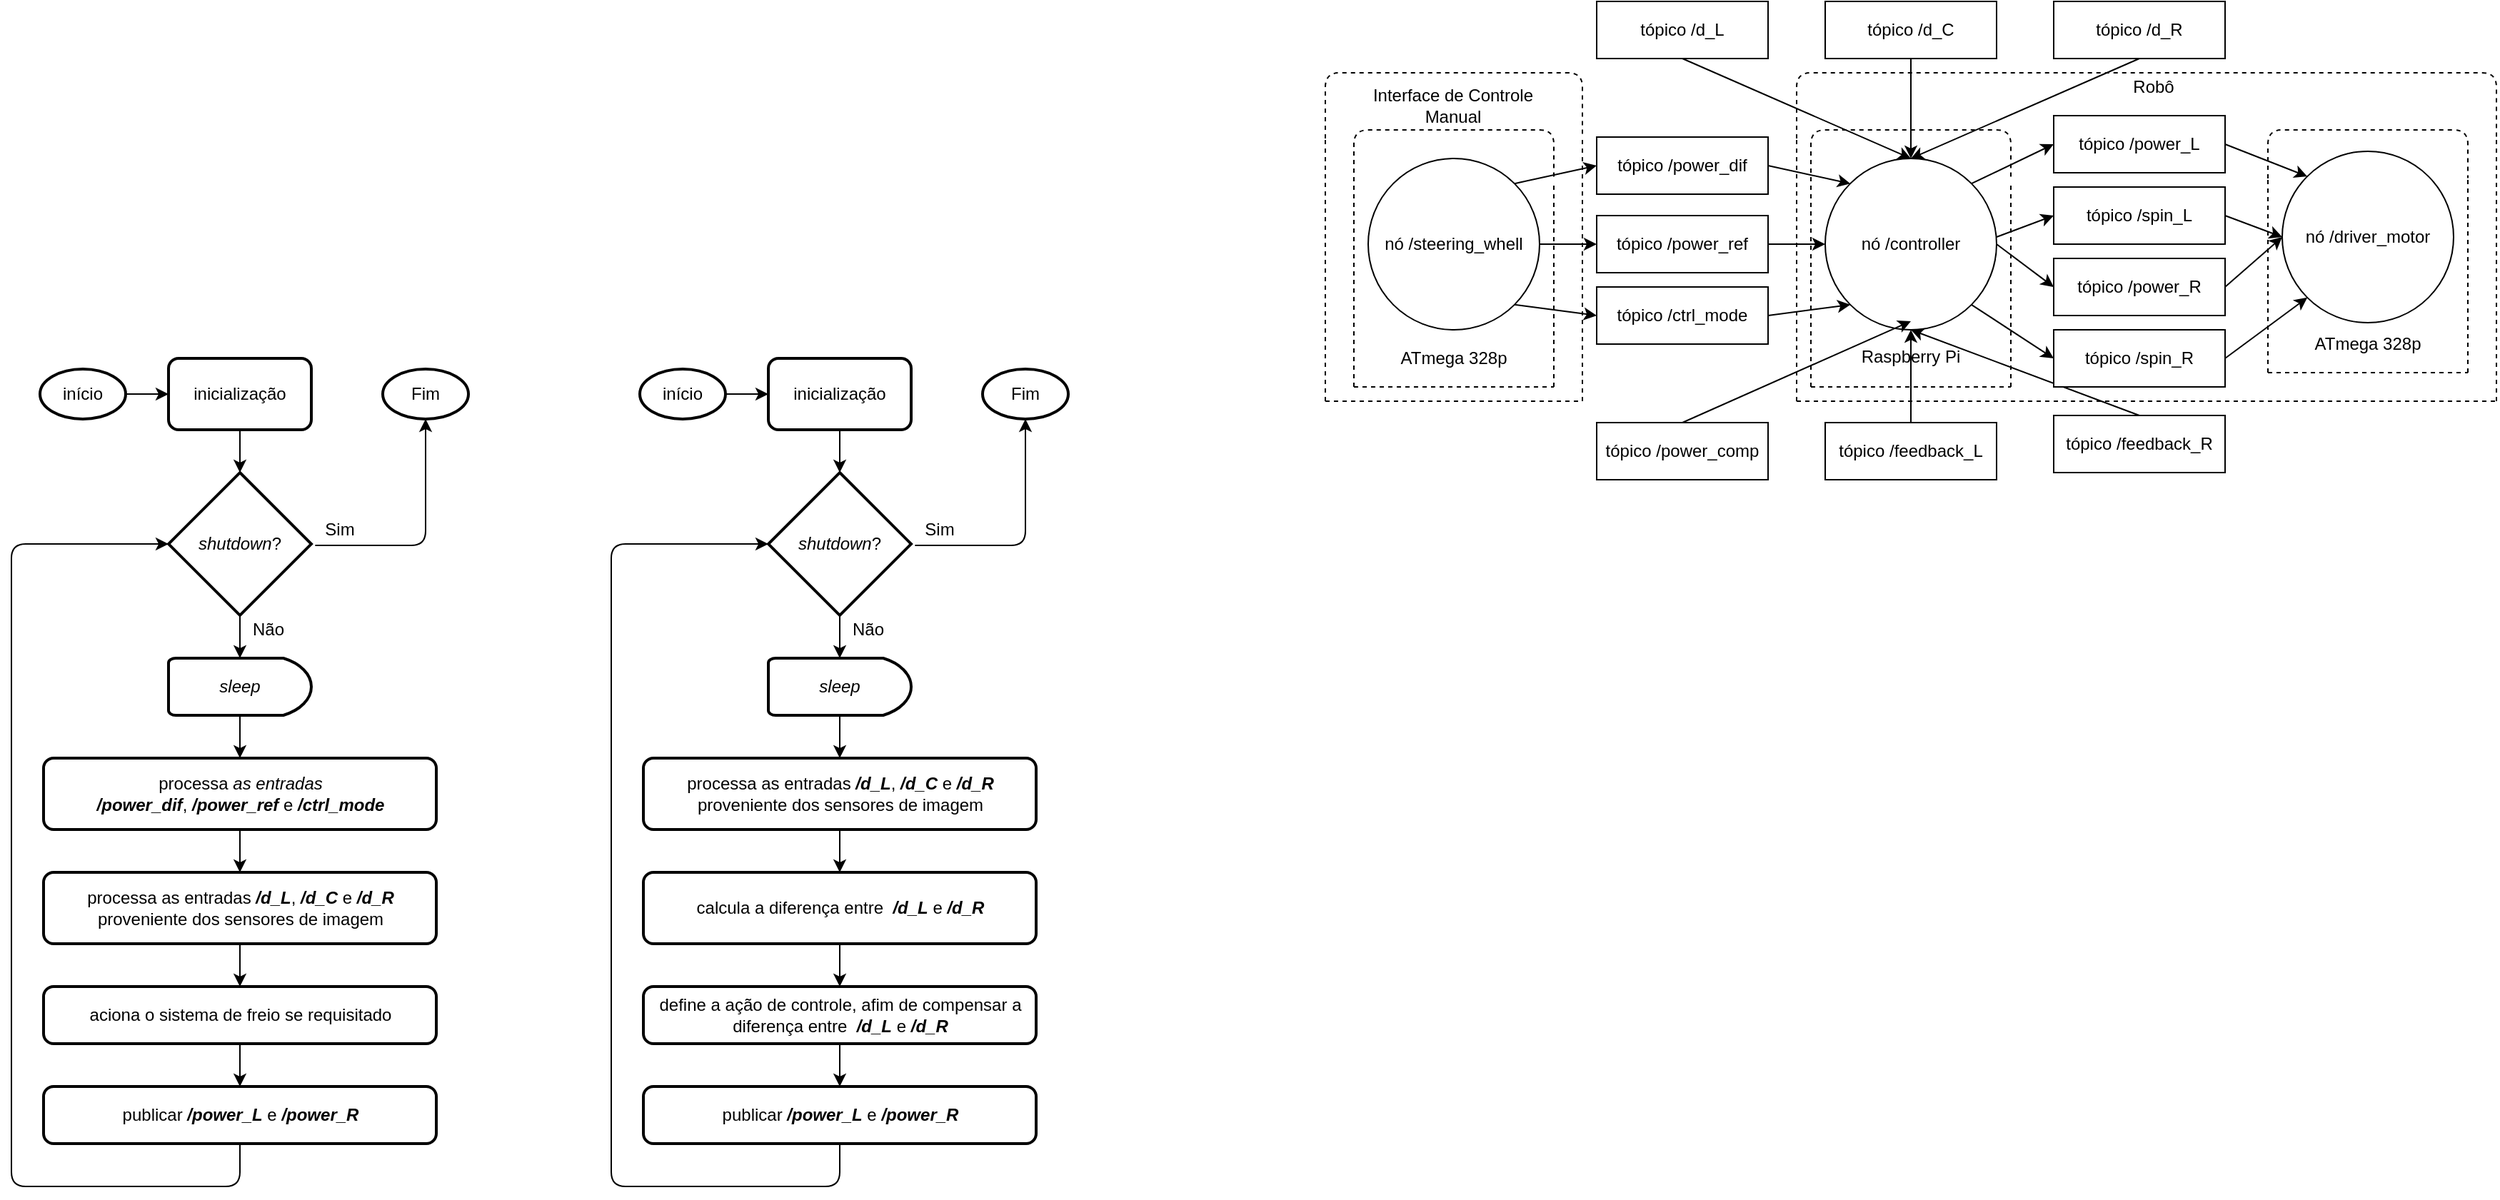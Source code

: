 <mxfile version="12.4.3" type="github" pages="1">
  <diagram id="voty-P2M4i4SSjBRT-YD" name="Page-1">
    <mxGraphModel dx="1383" dy="2540" grid="1" gridSize="10" guides="1" tooltips="1" connect="1" arrows="1" fold="1" page="1" pageScale="1" pageWidth="2339" pageHeight="3300" math="0" shadow="0">
      <root>
        <mxCell id="0"/>
        <mxCell id="1" parent="0"/>
        <mxCell id="am6L8ZUR9mRET8gLfico-1" value="nó /steering_whell" style="ellipse;whiteSpace=wrap;html=1;aspect=fixed;" parent="1" vertex="1">
          <mxGeometry x="1150" y="420" width="120" height="120" as="geometry"/>
        </mxCell>
        <mxCell id="am6L8ZUR9mRET8gLfico-2" value="nó /controller" style="ellipse;whiteSpace=wrap;html=1;aspect=fixed;" parent="1" vertex="1">
          <mxGeometry x="1470" y="420" width="120" height="120" as="geometry"/>
        </mxCell>
        <mxCell id="am6L8ZUR9mRET8gLfico-3" value="nó /driver_motor" style="ellipse;whiteSpace=wrap;html=1;aspect=fixed;" parent="1" vertex="1">
          <mxGeometry x="1790" y="415" width="120" height="120" as="geometry"/>
        </mxCell>
        <mxCell id="am6L8ZUR9mRET8gLfico-4" value="tópico /power_ref" style="rounded=0;whiteSpace=wrap;html=1;" parent="1" vertex="1">
          <mxGeometry x="1310" y="460" width="120" height="40" as="geometry"/>
        </mxCell>
        <mxCell id="am6L8ZUR9mRET8gLfico-5" value="tópico /power_dif" style="rounded=0;whiteSpace=wrap;html=1;" parent="1" vertex="1">
          <mxGeometry x="1310" y="405" width="120" height="40" as="geometry"/>
        </mxCell>
        <mxCell id="am6L8ZUR9mRET8gLfico-6" value="tópico /ctrl_mode" style="rounded=0;whiteSpace=wrap;html=1;" parent="1" vertex="1">
          <mxGeometry x="1310" y="510" width="120" height="40" as="geometry"/>
        </mxCell>
        <mxCell id="am6L8ZUR9mRET8gLfico-11" value="" style="endArrow=classic;html=1;entryX=0;entryY=0.5;entryDx=0;entryDy=0;exitX=1;exitY=0;exitDx=0;exitDy=0;" parent="1" source="am6L8ZUR9mRET8gLfico-1" target="am6L8ZUR9mRET8gLfico-5" edge="1">
          <mxGeometry width="50" height="50" relative="1" as="geometry">
            <mxPoint x="1150" y="635" as="sourcePoint"/>
            <mxPoint x="1200" y="585" as="targetPoint"/>
          </mxGeometry>
        </mxCell>
        <mxCell id="am6L8ZUR9mRET8gLfico-12" value="" style="endArrow=classic;html=1;entryX=0;entryY=0.5;entryDx=0;entryDy=0;exitX=1;exitY=1;exitDx=0;exitDy=0;" parent="1" source="am6L8ZUR9mRET8gLfico-1" target="am6L8ZUR9mRET8gLfico-6" edge="1">
          <mxGeometry width="50" height="50" relative="1" as="geometry">
            <mxPoint x="1150" y="635" as="sourcePoint"/>
            <mxPoint x="1200" y="585" as="targetPoint"/>
          </mxGeometry>
        </mxCell>
        <mxCell id="am6L8ZUR9mRET8gLfico-13" value="" style="endArrow=classic;html=1;entryX=0;entryY=0.5;entryDx=0;entryDy=0;exitX=1;exitY=0.5;exitDx=0;exitDy=0;" parent="1" source="am6L8ZUR9mRET8gLfico-1" target="am6L8ZUR9mRET8gLfico-4" edge="1">
          <mxGeometry width="50" height="50" relative="1" as="geometry">
            <mxPoint x="1150" y="635" as="sourcePoint"/>
            <mxPoint x="1200" y="585" as="targetPoint"/>
          </mxGeometry>
        </mxCell>
        <mxCell id="am6L8ZUR9mRET8gLfico-14" value="" style="endArrow=classic;html=1;entryX=0;entryY=0.5;entryDx=0;entryDy=0;exitX=1;exitY=0.5;exitDx=0;exitDy=0;" parent="1" source="am6L8ZUR9mRET8gLfico-4" target="am6L8ZUR9mRET8gLfico-2" edge="1">
          <mxGeometry width="50" height="50" relative="1" as="geometry">
            <mxPoint x="1150" y="635" as="sourcePoint"/>
            <mxPoint x="1200" y="585" as="targetPoint"/>
          </mxGeometry>
        </mxCell>
        <mxCell id="am6L8ZUR9mRET8gLfico-15" value="" style="endArrow=classic;html=1;entryX=0;entryY=0;entryDx=0;entryDy=0;exitX=1;exitY=0.5;exitDx=0;exitDy=0;" parent="1" source="am6L8ZUR9mRET8gLfico-5" target="am6L8ZUR9mRET8gLfico-2" edge="1">
          <mxGeometry width="50" height="50" relative="1" as="geometry">
            <mxPoint x="1150" y="635" as="sourcePoint"/>
            <mxPoint x="1200" y="585" as="targetPoint"/>
          </mxGeometry>
        </mxCell>
        <mxCell id="am6L8ZUR9mRET8gLfico-16" value="" style="endArrow=classic;html=1;entryX=0;entryY=1;entryDx=0;entryDy=0;exitX=1;exitY=0.5;exitDx=0;exitDy=0;" parent="1" source="am6L8ZUR9mRET8gLfico-6" target="am6L8ZUR9mRET8gLfico-2" edge="1">
          <mxGeometry width="50" height="50" relative="1" as="geometry">
            <mxPoint x="1150" y="635" as="sourcePoint"/>
            <mxPoint x="1200" y="585" as="targetPoint"/>
          </mxGeometry>
        </mxCell>
        <mxCell id="am6L8ZUR9mRET8gLfico-17" value="" style="endArrow=classic;html=1;entryX=0;entryY=0.5;entryDx=0;entryDy=0;exitX=1;exitY=0;exitDx=0;exitDy=0;" parent="1" source="am6L8ZUR9mRET8gLfico-2" target="am6L8ZUR9mRET8gLfico-7" edge="1">
          <mxGeometry width="50" height="50" relative="1" as="geometry">
            <mxPoint x="1150" y="635" as="sourcePoint"/>
            <mxPoint x="1200" y="585" as="targetPoint"/>
          </mxGeometry>
        </mxCell>
        <mxCell id="am6L8ZUR9mRET8gLfico-18" value="" style="endArrow=classic;html=1;entryX=0;entryY=0.5;entryDx=0;entryDy=0;exitX=1;exitY=1;exitDx=0;exitDy=0;" parent="1" source="am6L8ZUR9mRET8gLfico-2" target="am6L8ZUR9mRET8gLfico-10" edge="1">
          <mxGeometry width="50" height="50" relative="1" as="geometry">
            <mxPoint x="1150" y="635" as="sourcePoint"/>
            <mxPoint x="1200" y="585" as="targetPoint"/>
          </mxGeometry>
        </mxCell>
        <mxCell id="am6L8ZUR9mRET8gLfico-19" value="" style="endArrow=classic;html=1;entryX=0;entryY=0.5;entryDx=0;entryDy=0;exitX=1;exitY=0.5;exitDx=0;exitDy=0;" parent="1" source="am6L8ZUR9mRET8gLfico-2" target="am6L8ZUR9mRET8gLfico-9" edge="1">
          <mxGeometry width="50" height="50" relative="1" as="geometry">
            <mxPoint x="1150" y="635" as="sourcePoint"/>
            <mxPoint x="1200" y="585" as="targetPoint"/>
          </mxGeometry>
        </mxCell>
        <mxCell id="am6L8ZUR9mRET8gLfico-20" value="" style="endArrow=classic;html=1;entryX=0;entryY=0.5;entryDx=0;entryDy=0;" parent="1" target="am6L8ZUR9mRET8gLfico-8" edge="1">
          <mxGeometry width="50" height="50" relative="1" as="geometry">
            <mxPoint x="1590" y="475" as="sourcePoint"/>
            <mxPoint x="1200" y="585" as="targetPoint"/>
          </mxGeometry>
        </mxCell>
        <mxCell id="am6L8ZUR9mRET8gLfico-21" value="" style="endArrow=classic;html=1;entryX=0;entryY=0;entryDx=0;entryDy=0;exitX=1;exitY=0.5;exitDx=0;exitDy=0;" parent="1" source="am6L8ZUR9mRET8gLfico-7" target="am6L8ZUR9mRET8gLfico-3" edge="1">
          <mxGeometry width="50" height="50" relative="1" as="geometry">
            <mxPoint x="1150" y="645" as="sourcePoint"/>
            <mxPoint x="1200" y="595" as="targetPoint"/>
          </mxGeometry>
        </mxCell>
        <mxCell id="am6L8ZUR9mRET8gLfico-22" value="" style="endArrow=classic;html=1;entryX=0;entryY=1;entryDx=0;entryDy=0;exitX=1;exitY=0.5;exitDx=0;exitDy=0;" parent="1" source="am6L8ZUR9mRET8gLfico-10" target="am6L8ZUR9mRET8gLfico-3" edge="1">
          <mxGeometry width="50" height="50" relative="1" as="geometry">
            <mxPoint x="1150" y="645" as="sourcePoint"/>
            <mxPoint x="1200" y="595" as="targetPoint"/>
          </mxGeometry>
        </mxCell>
        <mxCell id="am6L8ZUR9mRET8gLfico-23" value="" style="endArrow=classic;html=1;entryX=0;entryY=0.5;entryDx=0;entryDy=0;exitX=1;exitY=0.5;exitDx=0;exitDy=0;" parent="1" source="am6L8ZUR9mRET8gLfico-9" target="am6L8ZUR9mRET8gLfico-3" edge="1">
          <mxGeometry width="50" height="50" relative="1" as="geometry">
            <mxPoint x="1150" y="645" as="sourcePoint"/>
            <mxPoint x="1200" y="595" as="targetPoint"/>
          </mxGeometry>
        </mxCell>
        <mxCell id="am6L8ZUR9mRET8gLfico-24" value="" style="endArrow=classic;html=1;entryX=0;entryY=0.5;entryDx=0;entryDy=0;exitX=1;exitY=0.5;exitDx=0;exitDy=0;" parent="1" source="am6L8ZUR9mRET8gLfico-8" target="am6L8ZUR9mRET8gLfico-3" edge="1">
          <mxGeometry width="50" height="50" relative="1" as="geometry">
            <mxPoint x="1150" y="645" as="sourcePoint"/>
            <mxPoint x="1200" y="595" as="targetPoint"/>
          </mxGeometry>
        </mxCell>
        <mxCell id="am6L8ZUR9mRET8gLfico-25" value="tópico /power_comp" style="rounded=0;whiteSpace=wrap;html=1;" parent="1" vertex="1">
          <mxGeometry x="1310" y="605" width="120" height="40" as="geometry"/>
        </mxCell>
        <mxCell id="am6L8ZUR9mRET8gLfico-26" value="" style="endArrow=classic;html=1;exitX=0.5;exitY=0;exitDx=0;exitDy=0;" parent="1" source="am6L8ZUR9mRET8gLfico-25" edge="1">
          <mxGeometry width="50" height="50" relative="1" as="geometry">
            <mxPoint x="1150" y="705" as="sourcePoint"/>
            <mxPoint x="1530" y="534" as="targetPoint"/>
          </mxGeometry>
        </mxCell>
        <mxCell id="am6L8ZUR9mRET8gLfico-27" value="tópico /feedback_R" style="rounded=0;whiteSpace=wrap;html=1;" parent="1" vertex="1">
          <mxGeometry x="1630" y="600" width="120" height="40" as="geometry"/>
        </mxCell>
        <mxCell id="am6L8ZUR9mRET8gLfico-28" value="" style="endArrow=classic;html=1;exitX=0.5;exitY=0;exitDx=0;exitDy=0;entryX=0.5;entryY=1;entryDx=0;entryDy=0;" parent="1" source="am6L8ZUR9mRET8gLfico-27" target="am6L8ZUR9mRET8gLfico-2" edge="1">
          <mxGeometry width="50" height="50" relative="1" as="geometry">
            <mxPoint x="1460" y="605" as="sourcePoint"/>
            <mxPoint x="1560" y="545" as="targetPoint"/>
          </mxGeometry>
        </mxCell>
        <mxCell id="am6L8ZUR9mRET8gLfico-30" value="tópico /d_R" style="rounded=0;whiteSpace=wrap;html=1;" parent="1" vertex="1">
          <mxGeometry x="1630" y="310" width="120" height="40" as="geometry"/>
        </mxCell>
        <mxCell id="am6L8ZUR9mRET8gLfico-31" value="" style="endArrow=classic;html=1;entryX=0.5;entryY=0;entryDx=0;entryDy=0;exitX=0.5;exitY=1;exitDx=0;exitDy=0;" parent="1" source="am6L8ZUR9mRET8gLfico-30" target="am6L8ZUR9mRET8gLfico-2" edge="1">
          <mxGeometry width="50" height="50" relative="1" as="geometry">
            <mxPoint x="1150" y="720" as="sourcePoint"/>
            <mxPoint x="1200" y="670" as="targetPoint"/>
          </mxGeometry>
        </mxCell>
        <mxCell id="rw9UAw9K5GtkUeAhvJYQ-6" value="&lt;i&gt;sleep&lt;/i&gt;" style="strokeWidth=2;html=1;shape=mxgraph.flowchart.delay;whiteSpace=wrap;" parent="1" vertex="1">
          <mxGeometry x="310" y="770" width="100" height="40" as="geometry"/>
        </mxCell>
        <mxCell id="rw9UAw9K5GtkUeAhvJYQ-7" value="&lt;i&gt;shutdown&lt;/i&gt;?" style="strokeWidth=2;html=1;shape=mxgraph.flowchart.decision;whiteSpace=wrap;" parent="1" vertex="1">
          <mxGeometry x="310" y="640" width="100" height="100" as="geometry"/>
        </mxCell>
        <mxCell id="rw9UAw9K5GtkUeAhvJYQ-8" value="&lt;div&gt;processa &lt;i&gt;as entradas &lt;br&gt;&lt;/i&gt;&lt;/div&gt;&lt;div&gt;&lt;b&gt;&lt;i&gt;/power_dif&lt;/i&gt;&lt;/b&gt;, &lt;b&gt;&lt;i&gt;/power_ref&lt;/i&gt;&lt;/b&gt; e &lt;b&gt;&lt;i&gt;/ctrl_mode&lt;/i&gt;&lt;/b&gt;&lt;/div&gt;" style="rounded=1;whiteSpace=wrap;html=1;absoluteArcSize=1;arcSize=14;strokeWidth=2;" parent="1" vertex="1">
          <mxGeometry x="222.5" y="840" width="275" height="50" as="geometry"/>
        </mxCell>
        <mxCell id="rw9UAw9K5GtkUeAhvJYQ-9" value="processa as entradas &lt;i&gt;&lt;b&gt;/d_L&lt;/b&gt;&lt;/i&gt;, &lt;i&gt;&lt;b&gt;/d_C&lt;/b&gt;&lt;/i&gt; e &lt;i&gt;&lt;b&gt;/d_R&lt;/b&gt;&lt;/i&gt; proveniente dos sensores de imagem" style="rounded=1;whiteSpace=wrap;html=1;absoluteArcSize=1;arcSize=14;strokeWidth=2;" parent="1" vertex="1">
          <mxGeometry x="222.5" y="920" width="275" height="50" as="geometry"/>
        </mxCell>
        <mxCell id="rw9UAw9K5GtkUeAhvJYQ-10" value="publicar &lt;i&gt;&lt;b&gt;/power_L&lt;/b&gt;&lt;/i&gt; e &lt;b&gt;&lt;i&gt;/power_R&lt;/i&gt;&lt;/b&gt;" style="rounded=1;whiteSpace=wrap;html=1;absoluteArcSize=1;arcSize=14;strokeWidth=2;" parent="1" vertex="1">
          <mxGeometry x="222.5" y="1070" width="275" height="40" as="geometry"/>
        </mxCell>
        <mxCell id="rw9UAw9K5GtkUeAhvJYQ-11" value="aciona o sistema de freio se requisitado" style="rounded=1;whiteSpace=wrap;html=1;absoluteArcSize=1;arcSize=14;strokeWidth=2;" parent="1" vertex="1">
          <mxGeometry x="222.5" y="1000" width="275" height="40" as="geometry"/>
        </mxCell>
        <mxCell id="rw9UAw9K5GtkUeAhvJYQ-12" value="inicialização" style="rounded=1;whiteSpace=wrap;html=1;absoluteArcSize=1;arcSize=14;strokeWidth=2;" parent="1" vertex="1">
          <mxGeometry x="310" y="560" width="100" height="50" as="geometry"/>
        </mxCell>
        <mxCell id="rw9UAw9K5GtkUeAhvJYQ-15" value="início" style="strokeWidth=2;html=1;shape=mxgraph.flowchart.start_1;whiteSpace=wrap;" parent="1" vertex="1">
          <mxGeometry x="220" y="567.5" width="60" height="35" as="geometry"/>
        </mxCell>
        <mxCell id="rw9UAw9K5GtkUeAhvJYQ-16" value="Fim" style="strokeWidth=2;html=1;shape=mxgraph.flowchart.start_1;whiteSpace=wrap;" parent="1" vertex="1">
          <mxGeometry x="460" y="567.5" width="60" height="35" as="geometry"/>
        </mxCell>
        <mxCell id="rw9UAw9K5GtkUeAhvJYQ-17" value="" style="endArrow=classic;html=1;entryX=0;entryY=0.5;entryDx=0;entryDy=0;exitX=1;exitY=0.5;exitDx=0;exitDy=0;exitPerimeter=0;" parent="1" source="rw9UAw9K5GtkUeAhvJYQ-15" target="rw9UAw9K5GtkUeAhvJYQ-12" edge="1">
          <mxGeometry width="50" height="50" relative="1" as="geometry">
            <mxPoint x="40" y="1180" as="sourcePoint"/>
            <mxPoint x="90" y="1130" as="targetPoint"/>
          </mxGeometry>
        </mxCell>
        <mxCell id="rw9UAw9K5GtkUeAhvJYQ-18" value="" style="endArrow=classic;html=1;entryX=0.5;entryY=0;entryDx=0;entryDy=0;entryPerimeter=0;exitX=0.5;exitY=1;exitDx=0;exitDy=0;" parent="1" source="rw9UAw9K5GtkUeAhvJYQ-12" target="rw9UAw9K5GtkUeAhvJYQ-7" edge="1">
          <mxGeometry width="50" height="50" relative="1" as="geometry">
            <mxPoint x="40" y="1180" as="sourcePoint"/>
            <mxPoint x="90" y="1130" as="targetPoint"/>
          </mxGeometry>
        </mxCell>
        <mxCell id="rw9UAw9K5GtkUeAhvJYQ-19" value="" style="endArrow=classic;html=1;entryX=0.5;entryY=0;entryDx=0;entryDy=0;entryPerimeter=0;exitX=0.5;exitY=1;exitDx=0;exitDy=0;exitPerimeter=0;" parent="1" source="rw9UAw9K5GtkUeAhvJYQ-7" target="rw9UAw9K5GtkUeAhvJYQ-6" edge="1">
          <mxGeometry width="50" height="50" relative="1" as="geometry">
            <mxPoint x="40" y="1180" as="sourcePoint"/>
            <mxPoint x="90" y="1130" as="targetPoint"/>
          </mxGeometry>
        </mxCell>
        <mxCell id="rw9UAw9K5GtkUeAhvJYQ-20" value="" style="endArrow=classic;html=1;entryX=0.5;entryY=0;entryDx=0;entryDy=0;exitX=0.5;exitY=1;exitDx=0;exitDy=0;exitPerimeter=0;" parent="1" source="rw9UAw9K5GtkUeAhvJYQ-6" target="rw9UAw9K5GtkUeAhvJYQ-8" edge="1">
          <mxGeometry width="50" height="50" relative="1" as="geometry">
            <mxPoint x="40" y="1180" as="sourcePoint"/>
            <mxPoint x="90" y="1130" as="targetPoint"/>
          </mxGeometry>
        </mxCell>
        <mxCell id="rw9UAw9K5GtkUeAhvJYQ-21" value="" style="endArrow=classic;html=1;entryX=0.5;entryY=0;entryDx=0;entryDy=0;exitX=0.5;exitY=1;exitDx=0;exitDy=0;" parent="1" source="rw9UAw9K5GtkUeAhvJYQ-8" target="rw9UAw9K5GtkUeAhvJYQ-9" edge="1">
          <mxGeometry width="50" height="50" relative="1" as="geometry">
            <mxPoint x="70" y="1115" as="sourcePoint"/>
            <mxPoint x="120" y="1065" as="targetPoint"/>
          </mxGeometry>
        </mxCell>
        <mxCell id="rw9UAw9K5GtkUeAhvJYQ-22" value="" style="endArrow=classic;html=1;entryX=0.5;entryY=0;entryDx=0;entryDy=0;exitX=0.5;exitY=1;exitDx=0;exitDy=0;" parent="1" source="rw9UAw9K5GtkUeAhvJYQ-9" target="rw9UAw9K5GtkUeAhvJYQ-11" edge="1">
          <mxGeometry width="50" height="50" relative="1" as="geometry">
            <mxPoint x="30" y="1260" as="sourcePoint"/>
            <mxPoint x="80" y="1210" as="targetPoint"/>
          </mxGeometry>
        </mxCell>
        <mxCell id="rw9UAw9K5GtkUeAhvJYQ-23" value="" style="endArrow=classic;html=1;entryX=0.5;entryY=0;entryDx=0;entryDy=0;exitX=0.5;exitY=1;exitDx=0;exitDy=0;" parent="1" source="rw9UAw9K5GtkUeAhvJYQ-11" target="rw9UAw9K5GtkUeAhvJYQ-10" edge="1">
          <mxGeometry width="50" height="50" relative="1" as="geometry">
            <mxPoint x="20" y="1340" as="sourcePoint"/>
            <mxPoint x="70" y="1290" as="targetPoint"/>
          </mxGeometry>
        </mxCell>
        <mxCell id="rw9UAw9K5GtkUeAhvJYQ-24" value="" style="endArrow=classic;html=1;exitX=1.027;exitY=0.51;exitDx=0;exitDy=0;exitPerimeter=0;entryX=0.5;entryY=1;entryDx=0;entryDy=0;entryPerimeter=0;" parent="1" source="rw9UAw9K5GtkUeAhvJYQ-7" target="rw9UAw9K5GtkUeAhvJYQ-16" edge="1">
          <mxGeometry width="50" height="50" relative="1" as="geometry">
            <mxPoint x="390" y="740" as="sourcePoint"/>
            <mxPoint x="440" y="690" as="targetPoint"/>
            <Array as="points">
              <mxPoint x="490" y="691"/>
            </Array>
          </mxGeometry>
        </mxCell>
        <mxCell id="rw9UAw9K5GtkUeAhvJYQ-26" value="" style="endArrow=classic;html=1;exitX=0.5;exitY=1;exitDx=0;exitDy=0;" parent="1" source="rw9UAw9K5GtkUeAhvJYQ-10" edge="1">
          <mxGeometry width="50" height="50" relative="1" as="geometry">
            <mxPoint x="260" y="740" as="sourcePoint"/>
            <mxPoint x="310" y="690" as="targetPoint"/>
            <Array as="points">
              <mxPoint x="360" y="1140"/>
              <mxPoint x="200" y="1140"/>
              <mxPoint x="200" y="690"/>
            </Array>
          </mxGeometry>
        </mxCell>
        <mxCell id="nwu0nWTAY7Y9wqM4_0WP-1" value="Sim" style="text;html=1;strokeColor=none;fillColor=none;align=center;verticalAlign=middle;whiteSpace=wrap;rounded=0;" parent="1" vertex="1">
          <mxGeometry x="410" y="670" width="40" height="20" as="geometry"/>
        </mxCell>
        <mxCell id="nwu0nWTAY7Y9wqM4_0WP-2" value="Não" style="text;html=1;strokeColor=none;fillColor=none;align=center;verticalAlign=middle;whiteSpace=wrap;rounded=0;" parent="1" vertex="1">
          <mxGeometry x="360" y="740" width="40" height="20" as="geometry"/>
        </mxCell>
        <mxCell id="nwu0nWTAY7Y9wqM4_0WP-3" value="&lt;i&gt;sleep&lt;/i&gt;" style="strokeWidth=2;html=1;shape=mxgraph.flowchart.delay;whiteSpace=wrap;" parent="1" vertex="1">
          <mxGeometry x="730" y="770" width="100" height="40" as="geometry"/>
        </mxCell>
        <mxCell id="nwu0nWTAY7Y9wqM4_0WP-4" value="&lt;i&gt;shutdown&lt;/i&gt;?" style="strokeWidth=2;html=1;shape=mxgraph.flowchart.decision;whiteSpace=wrap;" parent="1" vertex="1">
          <mxGeometry x="730" y="640" width="100" height="100" as="geometry"/>
        </mxCell>
        <mxCell id="nwu0nWTAY7Y9wqM4_0WP-6" value="calcula a diferença entre&amp;nbsp; &lt;i&gt;&lt;b&gt;/d_L&lt;/b&gt;&lt;/i&gt; e &lt;i&gt;&lt;b&gt;/d_R&lt;/b&gt;&lt;/i&gt; " style="rounded=1;whiteSpace=wrap;html=1;absoluteArcSize=1;arcSize=14;strokeWidth=2;" parent="1" vertex="1">
          <mxGeometry x="642.5" y="920" width="275" height="50" as="geometry"/>
        </mxCell>
        <mxCell id="nwu0nWTAY7Y9wqM4_0WP-7" value="publicar &lt;i&gt;&lt;b&gt;/power_L&lt;/b&gt;&lt;/i&gt; e &lt;b&gt;&lt;i&gt;/power_R&lt;/i&gt;&lt;/b&gt;" style="rounded=1;whiteSpace=wrap;html=1;absoluteArcSize=1;arcSize=14;strokeWidth=2;" parent="1" vertex="1">
          <mxGeometry x="642.5" y="1070" width="275" height="40" as="geometry"/>
        </mxCell>
        <mxCell id="nwu0nWTAY7Y9wqM4_0WP-8" value="define a ação de controle, afim de compensar a diferença entre&amp;nbsp; &lt;i&gt;&lt;b&gt;/d_L&lt;/b&gt;&lt;/i&gt; e &lt;i&gt;&lt;b&gt;/d_R&lt;/b&gt;&lt;/i&gt; " style="rounded=1;whiteSpace=wrap;html=1;absoluteArcSize=1;arcSize=14;strokeWidth=2;" parent="1" vertex="1">
          <mxGeometry x="642.5" y="1000" width="275" height="40" as="geometry"/>
        </mxCell>
        <mxCell id="nwu0nWTAY7Y9wqM4_0WP-9" value="inicialização" style="rounded=1;whiteSpace=wrap;html=1;absoluteArcSize=1;arcSize=14;strokeWidth=2;" parent="1" vertex="1">
          <mxGeometry x="730" y="560" width="100" height="50" as="geometry"/>
        </mxCell>
        <mxCell id="nwu0nWTAY7Y9wqM4_0WP-10" value="início" style="strokeWidth=2;html=1;shape=mxgraph.flowchart.start_1;whiteSpace=wrap;" parent="1" vertex="1">
          <mxGeometry x="640" y="567.5" width="60" height="35" as="geometry"/>
        </mxCell>
        <mxCell id="nwu0nWTAY7Y9wqM4_0WP-11" value="Fim" style="strokeWidth=2;html=1;shape=mxgraph.flowchart.start_1;whiteSpace=wrap;" parent="1" vertex="1">
          <mxGeometry x="880" y="567.5" width="60" height="35" as="geometry"/>
        </mxCell>
        <mxCell id="nwu0nWTAY7Y9wqM4_0WP-12" value="" style="endArrow=classic;html=1;entryX=0;entryY=0.5;entryDx=0;entryDy=0;exitX=1;exitY=0.5;exitDx=0;exitDy=0;exitPerimeter=0;" parent="1" source="nwu0nWTAY7Y9wqM4_0WP-10" target="nwu0nWTAY7Y9wqM4_0WP-9" edge="1">
          <mxGeometry width="50" height="50" relative="1" as="geometry">
            <mxPoint x="460" y="1180" as="sourcePoint"/>
            <mxPoint x="510" y="1130" as="targetPoint"/>
          </mxGeometry>
        </mxCell>
        <mxCell id="nwu0nWTAY7Y9wqM4_0WP-13" value="" style="endArrow=classic;html=1;entryX=0.5;entryY=0;entryDx=0;entryDy=0;entryPerimeter=0;exitX=0.5;exitY=1;exitDx=0;exitDy=0;" parent="1" source="nwu0nWTAY7Y9wqM4_0WP-9" target="nwu0nWTAY7Y9wqM4_0WP-4" edge="1">
          <mxGeometry width="50" height="50" relative="1" as="geometry">
            <mxPoint x="460" y="1180" as="sourcePoint"/>
            <mxPoint x="510" y="1130" as="targetPoint"/>
          </mxGeometry>
        </mxCell>
        <mxCell id="nwu0nWTAY7Y9wqM4_0WP-14" value="" style="endArrow=classic;html=1;entryX=0.5;entryY=0;entryDx=0;entryDy=0;entryPerimeter=0;exitX=0.5;exitY=1;exitDx=0;exitDy=0;exitPerimeter=0;" parent="1" source="nwu0nWTAY7Y9wqM4_0WP-4" target="nwu0nWTAY7Y9wqM4_0WP-3" edge="1">
          <mxGeometry width="50" height="50" relative="1" as="geometry">
            <mxPoint x="460" y="1180" as="sourcePoint"/>
            <mxPoint x="510" y="1130" as="targetPoint"/>
          </mxGeometry>
        </mxCell>
        <mxCell id="nwu0nWTAY7Y9wqM4_0WP-15" value="" style="endArrow=classic;html=1;entryX=0.5;entryY=0;entryDx=0;entryDy=0;exitX=0.5;exitY=1;exitDx=0;exitDy=0;exitPerimeter=0;" parent="1" source="nwu0nWTAY7Y9wqM4_0WP-3" edge="1">
          <mxGeometry width="50" height="50" relative="1" as="geometry">
            <mxPoint x="460" y="1180" as="sourcePoint"/>
            <mxPoint x="780" y="840" as="targetPoint"/>
          </mxGeometry>
        </mxCell>
        <mxCell id="nwu0nWTAY7Y9wqM4_0WP-16" value="" style="endArrow=classic;html=1;entryX=0.5;entryY=0;entryDx=0;entryDy=0;exitX=0.5;exitY=1;exitDx=0;exitDy=0;" parent="1" target="nwu0nWTAY7Y9wqM4_0WP-6" edge="1">
          <mxGeometry width="50" height="50" relative="1" as="geometry">
            <mxPoint x="780" y="890" as="sourcePoint"/>
            <mxPoint x="540" y="1065" as="targetPoint"/>
          </mxGeometry>
        </mxCell>
        <mxCell id="nwu0nWTAY7Y9wqM4_0WP-17" value="" style="endArrow=classic;html=1;entryX=0.5;entryY=0;entryDx=0;entryDy=0;exitX=0.5;exitY=1;exitDx=0;exitDy=0;" parent="1" source="nwu0nWTAY7Y9wqM4_0WP-6" target="nwu0nWTAY7Y9wqM4_0WP-8" edge="1">
          <mxGeometry width="50" height="50" relative="1" as="geometry">
            <mxPoint x="450" y="1260" as="sourcePoint"/>
            <mxPoint x="500" y="1210" as="targetPoint"/>
          </mxGeometry>
        </mxCell>
        <mxCell id="nwu0nWTAY7Y9wqM4_0WP-18" value="" style="endArrow=classic;html=1;entryX=0.5;entryY=0;entryDx=0;entryDy=0;exitX=0.5;exitY=1;exitDx=0;exitDy=0;" parent="1" source="nwu0nWTAY7Y9wqM4_0WP-8" target="nwu0nWTAY7Y9wqM4_0WP-7" edge="1">
          <mxGeometry width="50" height="50" relative="1" as="geometry">
            <mxPoint x="440" y="1340" as="sourcePoint"/>
            <mxPoint x="490" y="1290" as="targetPoint"/>
          </mxGeometry>
        </mxCell>
        <mxCell id="nwu0nWTAY7Y9wqM4_0WP-19" value="" style="endArrow=classic;html=1;exitX=1.027;exitY=0.51;exitDx=0;exitDy=0;exitPerimeter=0;entryX=0.5;entryY=1;entryDx=0;entryDy=0;entryPerimeter=0;" parent="1" source="nwu0nWTAY7Y9wqM4_0WP-4" target="nwu0nWTAY7Y9wqM4_0WP-11" edge="1">
          <mxGeometry width="50" height="50" relative="1" as="geometry">
            <mxPoint x="810" y="740" as="sourcePoint"/>
            <mxPoint x="860" y="690" as="targetPoint"/>
            <Array as="points">
              <mxPoint x="910" y="691"/>
            </Array>
          </mxGeometry>
        </mxCell>
        <mxCell id="nwu0nWTAY7Y9wqM4_0WP-20" value="" style="endArrow=classic;html=1;exitX=0.5;exitY=1;exitDx=0;exitDy=0;" parent="1" source="nwu0nWTAY7Y9wqM4_0WP-7" edge="1">
          <mxGeometry width="50" height="50" relative="1" as="geometry">
            <mxPoint x="680" y="740" as="sourcePoint"/>
            <mxPoint x="730" y="690" as="targetPoint"/>
            <Array as="points">
              <mxPoint x="780" y="1140"/>
              <mxPoint x="620" y="1140"/>
              <mxPoint x="620" y="690"/>
            </Array>
          </mxGeometry>
        </mxCell>
        <mxCell id="nwu0nWTAY7Y9wqM4_0WP-21" value="Sim" style="text;html=1;strokeColor=none;fillColor=none;align=center;verticalAlign=middle;whiteSpace=wrap;rounded=0;" parent="1" vertex="1">
          <mxGeometry x="830" y="670" width="40" height="20" as="geometry"/>
        </mxCell>
        <mxCell id="nwu0nWTAY7Y9wqM4_0WP-22" value="Não" style="text;html=1;strokeColor=none;fillColor=none;align=center;verticalAlign=middle;whiteSpace=wrap;rounded=0;" parent="1" vertex="1">
          <mxGeometry x="780" y="740" width="40" height="20" as="geometry"/>
        </mxCell>
        <mxCell id="nwu0nWTAY7Y9wqM4_0WP-23" value="processa as entradas &lt;i&gt;&lt;b&gt;/d_L&lt;/b&gt;&lt;/i&gt;, &lt;i&gt;&lt;b&gt;/d_C&lt;/b&gt;&lt;/i&gt; e &lt;i&gt;&lt;b&gt;/d_R&lt;/b&gt;&lt;/i&gt; proveniente dos sensores de imagem" style="rounded=1;whiteSpace=wrap;html=1;absoluteArcSize=1;arcSize=14;strokeWidth=2;" parent="1" vertex="1">
          <mxGeometry x="642.5" y="840" width="275" height="50" as="geometry"/>
        </mxCell>
        <mxCell id="xqWgyFJ4wg3cJJXznpjt-1" value="tópico /feedback_L" style="rounded=0;whiteSpace=wrap;html=1;" vertex="1" parent="1">
          <mxGeometry x="1470" y="605" width="120" height="40" as="geometry"/>
        </mxCell>
        <mxCell id="xqWgyFJ4wg3cJJXznpjt-2" value="" style="endArrow=classic;html=1;entryX=0.5;entryY=1;entryDx=0;entryDy=0;exitX=0.5;exitY=0;exitDx=0;exitDy=0;" edge="1" parent="1" source="xqWgyFJ4wg3cJJXznpjt-1" target="am6L8ZUR9mRET8gLfico-2">
          <mxGeometry width="50" height="50" relative="1" as="geometry">
            <mxPoint x="910" y="1220" as="sourcePoint"/>
            <mxPoint x="960" y="1170" as="targetPoint"/>
          </mxGeometry>
        </mxCell>
        <mxCell id="xqWgyFJ4wg3cJJXznpjt-3" value="tópico /d_C" style="rounded=0;whiteSpace=wrap;html=1;" vertex="1" parent="1">
          <mxGeometry x="1470" y="310" width="120" height="40" as="geometry"/>
        </mxCell>
        <mxCell id="xqWgyFJ4wg3cJJXznpjt-4" value="tópico /d_L" style="rounded=0;whiteSpace=wrap;html=1;" vertex="1" parent="1">
          <mxGeometry x="1310" y="310" width="120" height="40" as="geometry"/>
        </mxCell>
        <mxCell id="xqWgyFJ4wg3cJJXznpjt-5" value="" style="endArrow=classic;html=1;entryX=0.5;entryY=0;entryDx=0;entryDy=0;" edge="1" parent="1" source="xqWgyFJ4wg3cJJXznpjt-3" target="am6L8ZUR9mRET8gLfico-2">
          <mxGeometry width="50" height="50" relative="1" as="geometry">
            <mxPoint x="1130" y="670" as="sourcePoint"/>
            <mxPoint x="1400" y="790" as="targetPoint"/>
          </mxGeometry>
        </mxCell>
        <mxCell id="xqWgyFJ4wg3cJJXznpjt-6" value="" style="endArrow=classic;html=1;entryX=0.5;entryY=0;entryDx=0;entryDy=0;exitX=0.5;exitY=1;exitDx=0;exitDy=0;" edge="1" parent="1" source="xqWgyFJ4wg3cJJXznpjt-4" target="am6L8ZUR9mRET8gLfico-2">
          <mxGeometry width="50" height="50" relative="1" as="geometry">
            <mxPoint x="890" y="1220" as="sourcePoint"/>
            <mxPoint x="940" y="1170" as="targetPoint"/>
          </mxGeometry>
        </mxCell>
        <mxCell id="xqWgyFJ4wg3cJJXznpjt-26" value="" style="group" vertex="1" connectable="0" parent="1">
          <mxGeometry x="1460" y="400" width="140" height="180" as="geometry"/>
        </mxCell>
        <mxCell id="xqWgyFJ4wg3cJJXznpjt-27" value="" style="endArrow=none;dashed=1;html=1;" edge="1" parent="xqWgyFJ4wg3cJJXznpjt-26">
          <mxGeometry width="50" height="50" relative="1" as="geometry">
            <mxPoint y="36" as="sourcePoint"/>
            <mxPoint x="140" y="35.739" as="targetPoint"/>
            <Array as="points">
              <mxPoint/>
              <mxPoint x="70"/>
              <mxPoint x="140"/>
            </Array>
          </mxGeometry>
        </mxCell>
        <mxCell id="xqWgyFJ4wg3cJJXznpjt-28" value="" style="endArrow=none;dashed=1;html=1;" edge="1" parent="xqWgyFJ4wg3cJJXznpjt-26">
          <mxGeometry width="50" height="50" relative="1" as="geometry">
            <mxPoint x="140" y="180" as="sourcePoint"/>
            <mxPoint x="140" y="36" as="targetPoint"/>
          </mxGeometry>
        </mxCell>
        <mxCell id="xqWgyFJ4wg3cJJXznpjt-29" value="" style="endArrow=none;dashed=1;html=1;" edge="1" parent="xqWgyFJ4wg3cJJXznpjt-26">
          <mxGeometry width="50" height="50" relative="1" as="geometry">
            <mxPoint y="180" as="sourcePoint"/>
            <mxPoint x="140" y="180" as="targetPoint"/>
          </mxGeometry>
        </mxCell>
        <mxCell id="xqWgyFJ4wg3cJJXznpjt-30" value="" style="endArrow=none;dashed=1;html=1;" edge="1" parent="xqWgyFJ4wg3cJJXznpjt-26">
          <mxGeometry width="50" height="50" relative="1" as="geometry">
            <mxPoint y="180" as="sourcePoint"/>
            <mxPoint y="36" as="targetPoint"/>
          </mxGeometry>
        </mxCell>
        <mxCell id="xqWgyFJ4wg3cJJXznpjt-45" value="Raspberry Pi" style="text;html=1;strokeColor=none;fillColor=none;align=center;verticalAlign=middle;whiteSpace=wrap;rounded=0;" vertex="1" parent="xqWgyFJ4wg3cJJXznpjt-26">
          <mxGeometry x="15" y="150" width="110" height="18" as="geometry"/>
        </mxCell>
        <mxCell id="xqWgyFJ4wg3cJJXznpjt-47" value="" style="group" vertex="1" connectable="0" parent="1">
          <mxGeometry x="1780" y="400" width="140" height="170" as="geometry"/>
        </mxCell>
        <mxCell id="xqWgyFJ4wg3cJJXznpjt-33" value="" style="endArrow=none;dashed=1;html=1;" edge="1" parent="xqWgyFJ4wg3cJJXznpjt-47">
          <mxGeometry width="50" height="50" relative="1" as="geometry">
            <mxPoint y="34" as="sourcePoint"/>
            <mxPoint x="140" y="33.753" as="targetPoint"/>
            <Array as="points">
              <mxPoint/>
              <mxPoint x="70"/>
              <mxPoint x="140"/>
            </Array>
          </mxGeometry>
        </mxCell>
        <mxCell id="xqWgyFJ4wg3cJJXznpjt-34" value="" style="endArrow=none;dashed=1;html=1;" edge="1" parent="xqWgyFJ4wg3cJJXznpjt-47">
          <mxGeometry width="50" height="50" relative="1" as="geometry">
            <mxPoint x="140" y="170" as="sourcePoint"/>
            <mxPoint x="140" y="34" as="targetPoint"/>
          </mxGeometry>
        </mxCell>
        <mxCell id="xqWgyFJ4wg3cJJXznpjt-35" value="" style="endArrow=none;dashed=1;html=1;" edge="1" parent="xqWgyFJ4wg3cJJXznpjt-47">
          <mxGeometry width="50" height="50" relative="1" as="geometry">
            <mxPoint y="170" as="sourcePoint"/>
            <mxPoint x="140" y="170" as="targetPoint"/>
          </mxGeometry>
        </mxCell>
        <mxCell id="xqWgyFJ4wg3cJJXznpjt-36" value="" style="endArrow=none;dashed=1;html=1;" edge="1" parent="xqWgyFJ4wg3cJJXznpjt-47">
          <mxGeometry width="50" height="50" relative="1" as="geometry">
            <mxPoint y="170" as="sourcePoint"/>
            <mxPoint y="34" as="targetPoint"/>
          </mxGeometry>
        </mxCell>
        <mxCell id="xqWgyFJ4wg3cJJXznpjt-38" value="ATmega 328p" style="text;html=1;strokeColor=none;fillColor=none;align=center;verticalAlign=middle;whiteSpace=wrap;rounded=0;" vertex="1" parent="xqWgyFJ4wg3cJJXznpjt-47">
          <mxGeometry x="15" y="140" width="110" height="20" as="geometry"/>
        </mxCell>
        <mxCell id="xqWgyFJ4wg3cJJXznpjt-39" value="" style="group" vertex="1" connectable="0" parent="1">
          <mxGeometry x="1450" y="360" width="490" height="230" as="geometry"/>
        </mxCell>
        <mxCell id="xqWgyFJ4wg3cJJXznpjt-40" value="" style="endArrow=none;dashed=1;html=1;" edge="1" parent="xqWgyFJ4wg3cJJXznpjt-39">
          <mxGeometry width="50" height="50" relative="1" as="geometry">
            <mxPoint y="46" as="sourcePoint"/>
            <mxPoint x="490" y="45.666" as="targetPoint"/>
            <Array as="points">
              <mxPoint/>
              <mxPoint x="245"/>
              <mxPoint x="490"/>
            </Array>
          </mxGeometry>
        </mxCell>
        <mxCell id="xqWgyFJ4wg3cJJXznpjt-41" value="" style="endArrow=none;dashed=1;html=1;" edge="1" parent="xqWgyFJ4wg3cJJXznpjt-39">
          <mxGeometry width="50" height="50" relative="1" as="geometry">
            <mxPoint x="490" y="230.0" as="sourcePoint"/>
            <mxPoint x="490" y="46" as="targetPoint"/>
          </mxGeometry>
        </mxCell>
        <mxCell id="xqWgyFJ4wg3cJJXznpjt-42" value="" style="endArrow=none;dashed=1;html=1;" edge="1" parent="xqWgyFJ4wg3cJJXznpjt-39">
          <mxGeometry width="50" height="50" relative="1" as="geometry">
            <mxPoint y="230.0" as="sourcePoint"/>
            <mxPoint x="490" y="230.0" as="targetPoint"/>
          </mxGeometry>
        </mxCell>
        <mxCell id="xqWgyFJ4wg3cJJXznpjt-43" value="" style="endArrow=none;dashed=1;html=1;" edge="1" parent="xqWgyFJ4wg3cJJXznpjt-39">
          <mxGeometry width="50" height="50" relative="1" as="geometry">
            <mxPoint y="230.0" as="sourcePoint"/>
            <mxPoint y="46" as="targetPoint"/>
          </mxGeometry>
        </mxCell>
        <mxCell id="xqWgyFJ4wg3cJJXznpjt-48" value="Robô" style="text;html=1;strokeColor=none;fillColor=none;align=center;verticalAlign=middle;whiteSpace=wrap;rounded=0;" vertex="1" parent="xqWgyFJ4wg3cJJXznpjt-39">
          <mxGeometry x="230" width="40" height="20" as="geometry"/>
        </mxCell>
        <mxCell id="am6L8ZUR9mRET8gLfico-10" value="tópico /spin_R" style="rounded=0;whiteSpace=wrap;html=1;" parent="xqWgyFJ4wg3cJJXznpjt-39" vertex="1">
          <mxGeometry x="180" y="180" width="120" height="40" as="geometry"/>
        </mxCell>
        <mxCell id="am6L8ZUR9mRET8gLfico-9" value="tópico /power_R" style="rounded=0;whiteSpace=wrap;html=1;" parent="xqWgyFJ4wg3cJJXznpjt-39" vertex="1">
          <mxGeometry x="180" y="130" width="120" height="40" as="geometry"/>
        </mxCell>
        <mxCell id="am6L8ZUR9mRET8gLfico-8" value="tópico /spin_L" style="rounded=0;whiteSpace=wrap;html=1;" parent="xqWgyFJ4wg3cJJXznpjt-39" vertex="1">
          <mxGeometry x="180" y="80" width="120" height="40" as="geometry"/>
        </mxCell>
        <mxCell id="am6L8ZUR9mRET8gLfico-7" value="tópico /power_L" style="rounded=0;whiteSpace=wrap;html=1;" parent="xqWgyFJ4wg3cJJXznpjt-39" vertex="1">
          <mxGeometry x="180" y="30" width="120" height="40" as="geometry"/>
        </mxCell>
        <mxCell id="xqWgyFJ4wg3cJJXznpjt-25" value="" style="group" vertex="1" connectable="0" parent="1">
          <mxGeometry x="1140" y="400" width="140" height="180" as="geometry"/>
        </mxCell>
        <mxCell id="xqWgyFJ4wg3cJJXznpjt-12" value="" style="endArrow=none;dashed=1;html=1;" edge="1" parent="xqWgyFJ4wg3cJJXznpjt-25">
          <mxGeometry width="50" height="50" relative="1" as="geometry">
            <mxPoint y="36" as="sourcePoint"/>
            <mxPoint x="140" y="35.739" as="targetPoint"/>
            <Array as="points">
              <mxPoint/>
              <mxPoint x="70"/>
              <mxPoint x="140"/>
            </Array>
          </mxGeometry>
        </mxCell>
        <mxCell id="xqWgyFJ4wg3cJJXznpjt-13" value="" style="endArrow=none;dashed=1;html=1;" edge="1" parent="xqWgyFJ4wg3cJJXznpjt-25">
          <mxGeometry width="50" height="50" relative="1" as="geometry">
            <mxPoint x="140" y="180" as="sourcePoint"/>
            <mxPoint x="140" y="36" as="targetPoint"/>
          </mxGeometry>
        </mxCell>
        <mxCell id="xqWgyFJ4wg3cJJXznpjt-14" value="" style="endArrow=none;dashed=1;html=1;" edge="1" parent="xqWgyFJ4wg3cJJXznpjt-25">
          <mxGeometry width="50" height="50" relative="1" as="geometry">
            <mxPoint y="180" as="sourcePoint"/>
            <mxPoint x="140" y="180" as="targetPoint"/>
          </mxGeometry>
        </mxCell>
        <mxCell id="xqWgyFJ4wg3cJJXznpjt-17" value="" style="endArrow=none;dashed=1;html=1;" edge="1" parent="xqWgyFJ4wg3cJJXznpjt-25">
          <mxGeometry width="50" height="50" relative="1" as="geometry">
            <mxPoint y="180" as="sourcePoint"/>
            <mxPoint y="36" as="targetPoint"/>
          </mxGeometry>
        </mxCell>
        <mxCell id="xqWgyFJ4wg3cJJXznpjt-18" value="ATmega 328p" style="text;html=1;strokeColor=none;fillColor=none;align=center;verticalAlign=middle;whiteSpace=wrap;rounded=0;" vertex="1" parent="xqWgyFJ4wg3cJJXznpjt-25">
          <mxGeometry x="15" y="150" width="110" height="20" as="geometry"/>
        </mxCell>
        <mxCell id="xqWgyFJ4wg3cJJXznpjt-50" value="" style="group" vertex="1" connectable="0" parent="1">
          <mxGeometry x="1120" y="360" width="180" height="230" as="geometry"/>
        </mxCell>
        <mxCell id="xqWgyFJ4wg3cJJXznpjt-51" value="" style="endArrow=none;dashed=1;html=1;" edge="1" parent="xqWgyFJ4wg3cJJXznpjt-50">
          <mxGeometry width="50" height="50" relative="1" as="geometry">
            <mxPoint y="46" as="sourcePoint"/>
            <mxPoint x="180" y="45.666" as="targetPoint"/>
            <Array as="points">
              <mxPoint/>
              <mxPoint x="90"/>
              <mxPoint x="180"/>
            </Array>
          </mxGeometry>
        </mxCell>
        <mxCell id="xqWgyFJ4wg3cJJXznpjt-52" value="" style="endArrow=none;dashed=1;html=1;" edge="1" parent="xqWgyFJ4wg3cJJXznpjt-50">
          <mxGeometry width="50" height="50" relative="1" as="geometry">
            <mxPoint x="180" y="230.0" as="sourcePoint"/>
            <mxPoint x="180" y="46" as="targetPoint"/>
          </mxGeometry>
        </mxCell>
        <mxCell id="xqWgyFJ4wg3cJJXznpjt-53" value="" style="endArrow=none;dashed=1;html=1;" edge="1" parent="xqWgyFJ4wg3cJJXznpjt-50">
          <mxGeometry width="50" height="50" relative="1" as="geometry">
            <mxPoint y="230.0" as="sourcePoint"/>
            <mxPoint x="180" y="230.0" as="targetPoint"/>
          </mxGeometry>
        </mxCell>
        <mxCell id="xqWgyFJ4wg3cJJXznpjt-54" value="" style="endArrow=none;dashed=1;html=1;" edge="1" parent="xqWgyFJ4wg3cJJXznpjt-50">
          <mxGeometry width="50" height="50" relative="1" as="geometry">
            <mxPoint y="230.0" as="sourcePoint"/>
            <mxPoint y="46" as="targetPoint"/>
          </mxGeometry>
        </mxCell>
        <mxCell id="xqWgyFJ4wg3cJJXznpjt-55" value="Interface de Controle Manual" style="text;html=1;strokeColor=none;fillColor=none;align=center;verticalAlign=middle;whiteSpace=wrap;rounded=0;" vertex="1" parent="xqWgyFJ4wg3cJJXznpjt-50">
          <mxGeometry x="19.286" y="10.458" width="141.429" height="25.556" as="geometry"/>
        </mxCell>
      </root>
    </mxGraphModel>
  </diagram>
</mxfile>
